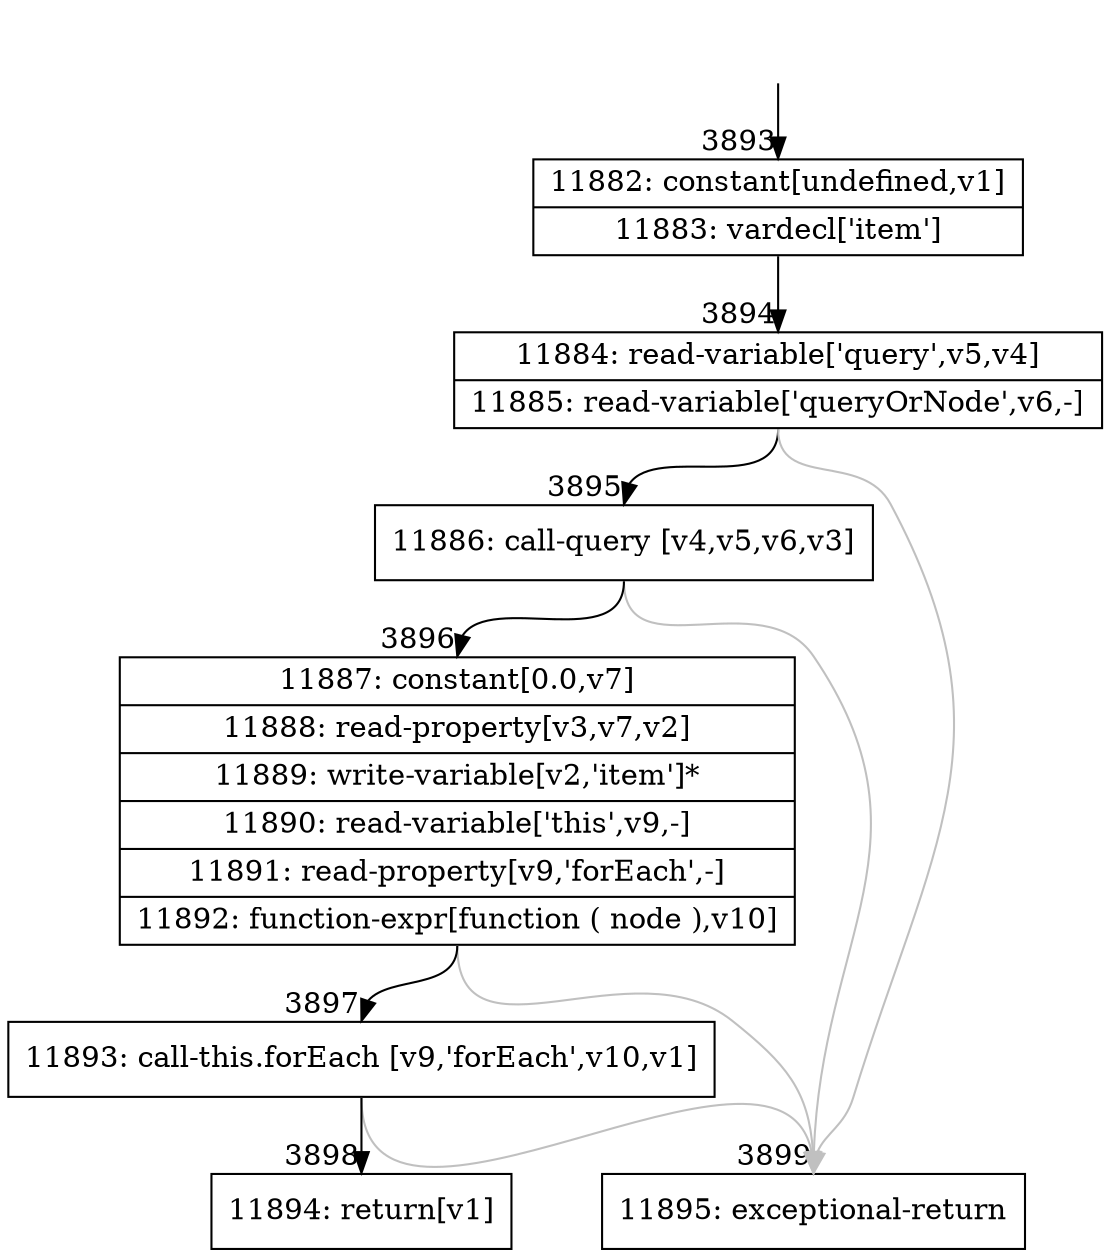 digraph {
rankdir="TD"
BB_entry262[shape=none,label=""];
BB_entry262 -> BB3893 [tailport=s, headport=n, headlabel="    3893"]
BB3893 [shape=record label="{11882: constant[undefined,v1]|11883: vardecl['item']}" ] 
BB3893 -> BB3894 [tailport=s, headport=n, headlabel="      3894"]
BB3894 [shape=record label="{11884: read-variable['query',v5,v4]|11885: read-variable['queryOrNode',v6,-]}" ] 
BB3894 -> BB3895 [tailport=s, headport=n, headlabel="      3895"]
BB3894 -> BB3899 [tailport=s, headport=n, color=gray, headlabel="      3899"]
BB3895 [shape=record label="{11886: call-query [v4,v5,v6,v3]}" ] 
BB3895 -> BB3896 [tailport=s, headport=n, headlabel="      3896"]
BB3895 -> BB3899 [tailport=s, headport=n, color=gray]
BB3896 [shape=record label="{11887: constant[0.0,v7]|11888: read-property[v3,v7,v2]|11889: write-variable[v2,'item']*|11890: read-variable['this',v9,-]|11891: read-property[v9,'forEach',-]|11892: function-expr[function ( node ),v10]}" ] 
BB3896 -> BB3897 [tailport=s, headport=n, headlabel="      3897"]
BB3896 -> BB3899 [tailport=s, headport=n, color=gray]
BB3897 [shape=record label="{11893: call-this.forEach [v9,'forEach',v10,v1]}" ] 
BB3897 -> BB3898 [tailport=s, headport=n, headlabel="      3898"]
BB3897 -> BB3899 [tailport=s, headport=n, color=gray]
BB3898 [shape=record label="{11894: return[v1]}" ] 
BB3899 [shape=record label="{11895: exceptional-return}" ] 
//#$~ 5121
}

